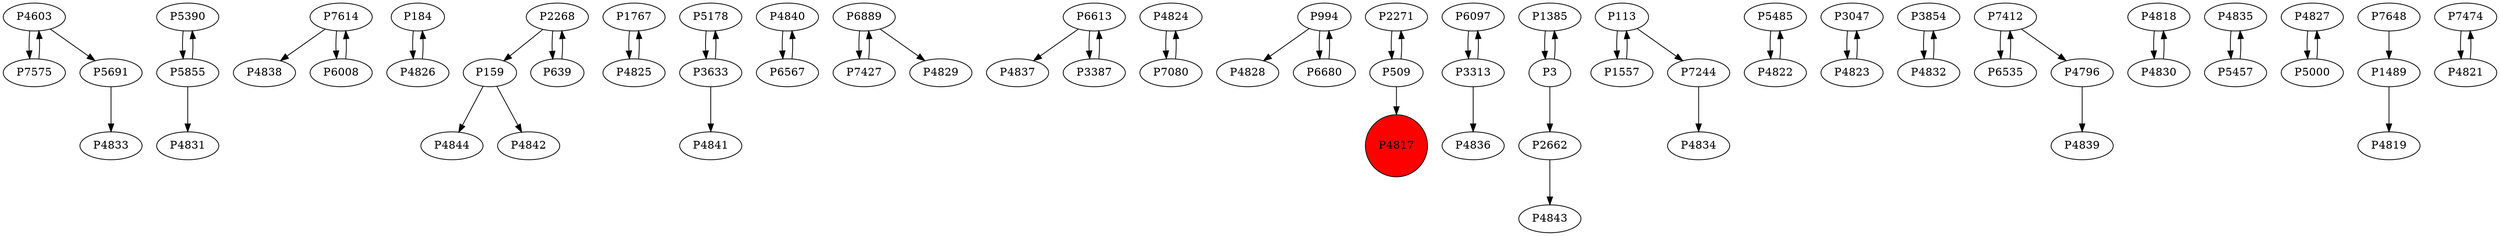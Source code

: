 digraph {
	P4603 -> P7575
	P5390 -> P5855
	P7614 -> P4838
	P4603 -> P5691
	P184 -> P4826
	P159 -> P4844
	P1767 -> P4825
	P5178 -> P3633
	P2268 -> P639
	P4840 -> P6567
	P6889 -> P7427
	P3633 -> P5178
	P639 -> P2268
	P6613 -> P4837
	P4824 -> P7080
	P994 -> P4828
	P2271 -> P509
	P6097 -> P3313
	P1385 -> P3
	P6613 -> P3387
	P113 -> P1557
	P3 -> P1385
	P5485 -> P4822
	P3047 -> P4823
	P2268 -> P159
	P4823 -> P3047
	P4826 -> P184
	P3854 -> P4832
	P6889 -> P4829
	P7412 -> P6535
	P4818 -> P4830
	P509 -> P2271
	P3313 -> P4836
	P7614 -> P6008
	P4835 -> P5457
	P7427 -> P6889
	P4832 -> P3854
	P5855 -> P5390
	P5457 -> P4835
	P4822 -> P5485
	P159 -> P4842
	P4827 -> P5000
	P7244 -> P4834
	P1557 -> P113
	P113 -> P7244
	P3633 -> P4841
	P5691 -> P4833
	P4825 -> P1767
	P3387 -> P6613
	P4796 -> P4839
	P7648 -> P1489
	P6680 -> P994
	P509 -> P4817
	P5855 -> P4831
	P5000 -> P4827
	P4830 -> P4818
	P994 -> P6680
	P6535 -> P7412
	P6567 -> P4840
	P2662 -> P4843
	P3 -> P2662
	P7080 -> P4824
	P1489 -> P4819
	P6008 -> P7614
	P7474 -> P4821
	P3313 -> P6097
	P7575 -> P4603
	P7412 -> P4796
	P4821 -> P7474
	P4817 [shape=circle]
	P4817 [style=filled]
	P4817 [fillcolor=red]
}